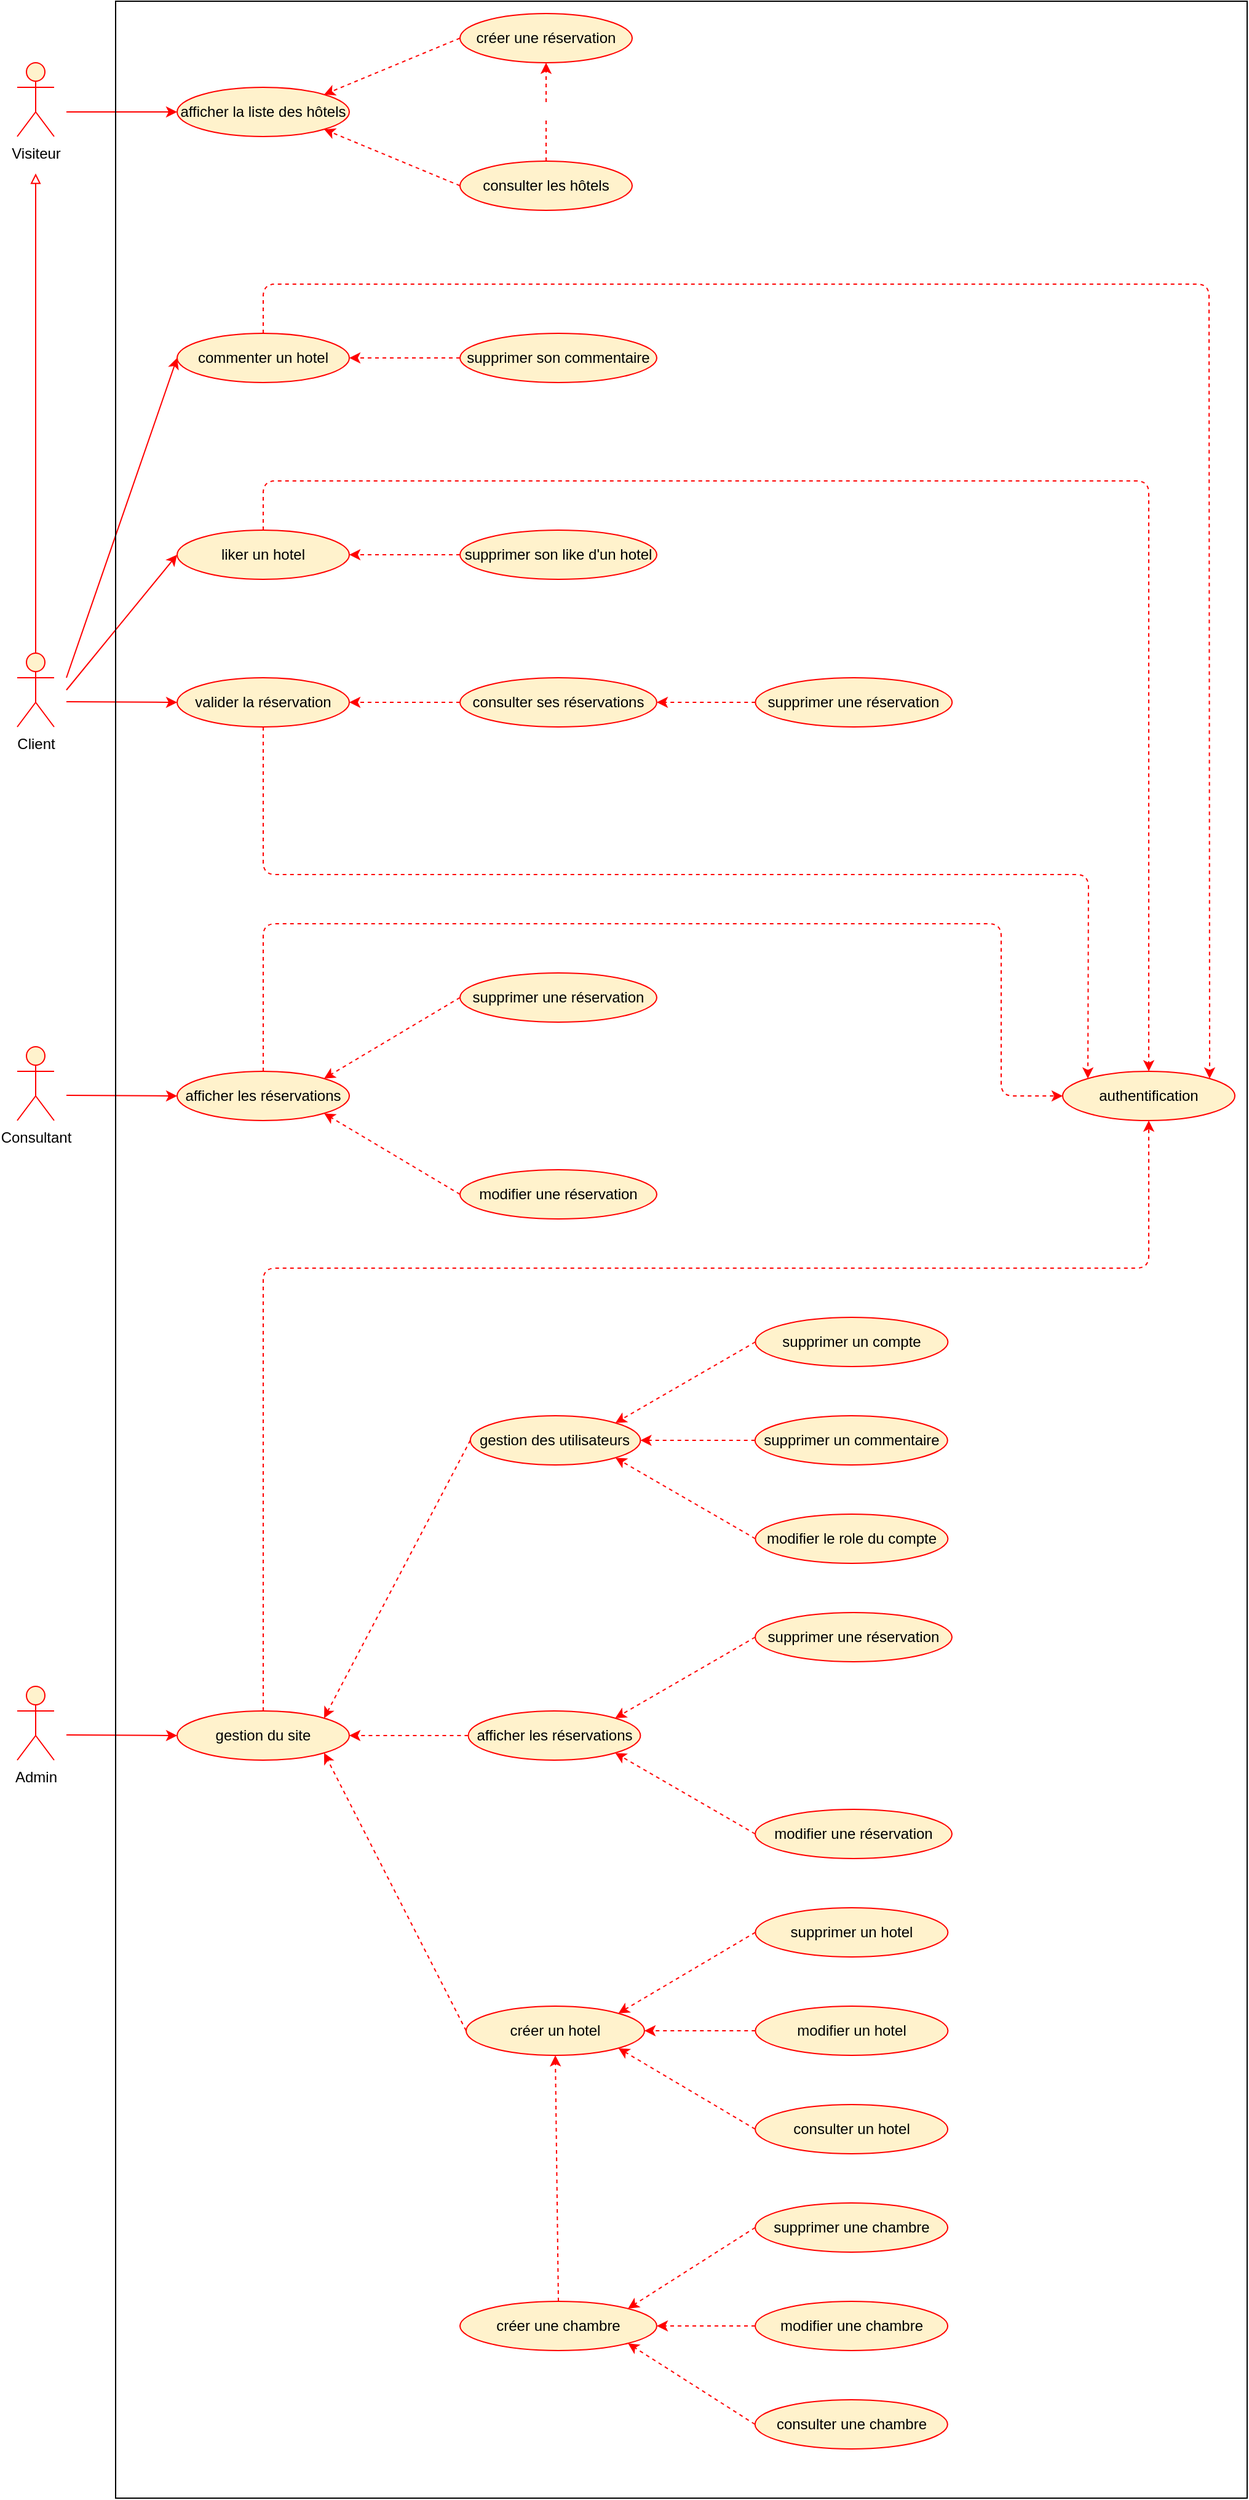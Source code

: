 <mxfile>
    <diagram id="3Ep8cOLKTp2xV2-i5Mx_" name="Page-1">
        <mxGraphModel dx="1431" dy="668" grid="1" gridSize="10" guides="1" tooltips="1" connect="1" arrows="1" fold="1" page="1" pageScale="1" pageWidth="850" pageHeight="1100" math="0" shadow="0">
            <root>
                <mxCell id="0"/>
                <mxCell id="1" parent="0"/>
                <mxCell id="2" value="" style="edgeStyle=none;html=1;strokeColor=#FF0000;fontSize=11;fontColor=#FFFFFF;endArrow=classic;endFill=1;entryX=0;entryY=0.5;entryDx=0;entryDy=0;" parent="1" target="10" edge="1">
                    <mxGeometry relative="1" as="geometry">
                        <mxPoint x="80" y="100" as="sourcePoint"/>
                        <mxPoint x="150" y="110" as="targetPoint"/>
                    </mxGeometry>
                </mxCell>
                <mxCell id="3" value="Visiteur" style="shape=umlActor;verticalLabelPosition=bottom;verticalAlign=top;html=1;outlineConnect=0;fillColor=#fff2cc;strokeColor=#FF0000;" parent="1" vertex="1">
                    <mxGeometry x="40" y="60" width="30" height="60" as="geometry"/>
                </mxCell>
                <mxCell id="4" value="Consultant" style="shape=umlActor;verticalLabelPosition=bottom;verticalAlign=top;html=1;outlineConnect=0;fillColor=#fff2cc;strokeColor=#FF0000;" parent="1" vertex="1">
                    <mxGeometry x="40" y="860" width="30" height="60" as="geometry"/>
                </mxCell>
                <mxCell id="5" style="edgeStyle=none;html=1;strokeColor=#FF0000;fontSize=11;fontColor=#FFFFFF;endArrow=block;endFill=0;" parent="1" source="6" edge="1">
                    <mxGeometry relative="1" as="geometry">
                        <mxPoint x="55" y="150" as="targetPoint"/>
                    </mxGeometry>
                </mxCell>
                <mxCell id="6" value="Client" style="shape=umlActor;verticalLabelPosition=bottom;verticalAlign=top;html=1;outlineConnect=0;fillColor=#fff2cc;strokeColor=#FF0000;strokeWidth=1;" parent="1" vertex="1">
                    <mxGeometry x="40" y="540" width="30" height="60" as="geometry"/>
                </mxCell>
                <mxCell id="7" value="Admin" style="shape=umlActor;verticalLabelPosition=bottom;verticalAlign=top;html=1;outlineConnect=0;fillColor=#fff2cc;strokeColor=#FF0000;" parent="1" vertex="1">
                    <mxGeometry x="40" y="1380" width="30" height="60" as="geometry"/>
                </mxCell>
                <mxCell id="8" value="consulter les hôtels" style="ellipse;whiteSpace=wrap;html=1;strokeColor=#FF0000;fillColor=#fff2cc;fontColor=#000000;" parent="1" vertex="1">
                    <mxGeometry x="400" y="140" width="140" height="40" as="geometry"/>
                </mxCell>
                <mxCell id="9" value="créer une réservation" style="ellipse;whiteSpace=wrap;html=1;strokeColor=#FF0000;fillColor=#fff2cc;fontColor=#000000;" parent="1" vertex="1">
                    <mxGeometry x="400" y="20" width="140" height="40" as="geometry"/>
                </mxCell>
                <mxCell id="10" value="afficher la liste des hôtels" style="ellipse;whiteSpace=wrap;html=1;strokeColor=#FF0000;fillColor=#fff2cc;fontColor=#000000;" parent="1" vertex="1">
                    <mxGeometry x="170" y="80" width="140" height="40" as="geometry"/>
                </mxCell>
                <mxCell id="11" value="valider la réservation" style="ellipse;whiteSpace=wrap;html=1;strokeColor=#FF0000;fillColor=#fff2cc;fontColor=#000000;" parent="1" vertex="1">
                    <mxGeometry x="170" y="560" width="140" height="40" as="geometry"/>
                </mxCell>
                <mxCell id="12" value="&lt;span style=&quot;color: rgb(255, 255, 255);&quot;&gt;extend&lt;/span&gt;" style="edgeStyle=none;html=1;fontSize=11;fontColor=#000000;dashed=1;strokeColor=#FF0000;entryX=1;entryY=0;entryDx=0;entryDy=0;exitX=0;exitY=0.5;exitDx=0;exitDy=0;" parent="1" source="9" target="10" edge="1">
                    <mxGeometry x="-0.074" y="-23" relative="1" as="geometry">
                        <mxPoint x="300" y="30" as="sourcePoint"/>
                        <mxPoint x="340" y="90" as="targetPoint"/>
                        <Array as="points"/>
                        <mxPoint as="offset"/>
                    </mxGeometry>
                </mxCell>
                <mxCell id="13" value="&lt;span style=&quot;color: rgb(255, 255, 255);&quot;&gt;extend&lt;/span&gt;" style="edgeStyle=none;html=1;fontSize=11;fontColor=#000000;dashed=1;strokeColor=#FF0000;entryX=1;entryY=1;entryDx=0;entryDy=0;exitX=0;exitY=0.5;exitDx=0;exitDy=0;" parent="1" source="8" target="10" edge="1">
                    <mxGeometry x="-0.138" y="32" relative="1" as="geometry">
                        <mxPoint x="310" y="170" as="sourcePoint"/>
                        <mxPoint x="360" y="87.09" as="targetPoint"/>
                        <Array as="points"/>
                        <mxPoint as="offset"/>
                    </mxGeometry>
                </mxCell>
                <mxCell id="14" value="supprimer une réservation" style="ellipse;whiteSpace=wrap;html=1;strokeColor=#FF0000;fillColor=#fff2cc;fontColor=#000000;" parent="1" vertex="1">
                    <mxGeometry x="640.14" y="560" width="160" height="40" as="geometry"/>
                </mxCell>
                <mxCell id="15" value="afficher les réservations" style="ellipse;whiteSpace=wrap;html=1;strokeColor=#FF0000;fillColor=#fff2cc;fontColor=#000000;" parent="1" vertex="1">
                    <mxGeometry x="170" y="880" width="140" height="40" as="geometry"/>
                </mxCell>
                <mxCell id="16" value="&lt;span style=&quot;color: rgb(255, 255, 255);&quot;&gt;extend&lt;/span&gt;" style="edgeStyle=none;html=1;fontSize=11;fontColor=#000000;dashed=1;strokeColor=#FF0000;entryX=0.5;entryY=1;entryDx=0;entryDy=0;exitX=0.5;exitY=0;exitDx=0;exitDy=0;" parent="1" source="8" target="9" edge="1">
                    <mxGeometry y="10" relative="1" as="geometry">
                        <mxPoint x="424.995" y="120.003" as="sourcePoint"/>
                        <mxPoint x="505.62" y="147.09" as="targetPoint"/>
                        <Array as="points"/>
                        <mxPoint as="offset"/>
                    </mxGeometry>
                </mxCell>
                <mxCell id="17" value="&lt;span style=&quot;color: rgb(255, 255, 255);&quot;&gt;include&lt;/span&gt;" style="edgeStyle=none;html=1;fontSize=11;fontColor=#000000;dashed=1;strokeColor=#FF0000;exitX=0.5;exitY=1;exitDx=0;exitDy=0;entryX=0;entryY=0;entryDx=0;entryDy=0;" parent="1" source="11" target="22" edge="1">
                    <mxGeometry x="0.087" y="20" relative="1" as="geometry">
                        <mxPoint x="240" y="520" as="sourcePoint"/>
                        <mxPoint x="730" y="830" as="targetPoint"/>
                        <Array as="points">
                            <mxPoint x="240" y="720"/>
                            <mxPoint x="440" y="720"/>
                            <mxPoint x="640" y="720"/>
                            <mxPoint x="911" y="720"/>
                        </Array>
                        <mxPoint as="offset"/>
                    </mxGeometry>
                </mxCell>
                <mxCell id="19" value="" style="edgeStyle=none;html=1;strokeColor=#FF0000;fontSize=11;fontColor=#FFFFFF;endArrow=classic;endFill=1;entryX=0;entryY=0.5;entryDx=0;entryDy=0;" parent="1" target="11" edge="1">
                    <mxGeometry relative="1" as="geometry">
                        <mxPoint x="80" y="579.5" as="sourcePoint"/>
                        <mxPoint x="140" y="580" as="targetPoint"/>
                    </mxGeometry>
                </mxCell>
                <mxCell id="20" value="" style="edgeStyle=none;html=1;strokeColor=#FF0000;fontSize=11;fontColor=#FFFFFF;endArrow=classic;endFill=1;entryX=0;entryY=0.5;entryDx=0;entryDy=0;" parent="1" target="15" edge="1">
                    <mxGeometry relative="1" as="geometry">
                        <mxPoint x="80" y="899.5" as="sourcePoint"/>
                        <mxPoint x="160" y="899.5" as="targetPoint"/>
                    </mxGeometry>
                </mxCell>
                <mxCell id="21" value="" style="edgeStyle=none;html=1;strokeColor=#FF0000;fontSize=11;fontColor=#FFFFFF;endArrow=classic;endFill=1;entryX=0;entryY=0.5;entryDx=0;entryDy=0;" parent="1" target="29" edge="1">
                    <mxGeometry relative="1" as="geometry">
                        <mxPoint x="80" y="1419.5" as="sourcePoint"/>
                        <mxPoint x="170" y="1420" as="targetPoint"/>
                    </mxGeometry>
                </mxCell>
                <mxCell id="22" value="authentification" style="ellipse;whiteSpace=wrap;html=1;strokeColor=#FF0000;fillColor=#fff2cc;fontColor=#000000;" parent="1" vertex="1">
                    <mxGeometry x="890" y="880" width="140" height="40" as="geometry"/>
                </mxCell>
                <mxCell id="23" value="&lt;span style=&quot;color: rgb(255, 255, 255);&quot;&gt;include&lt;/span&gt;" style="edgeStyle=none;html=1;fontSize=11;fontColor=#000000;dashed=1;strokeColor=#FF0000;exitX=0.5;exitY=0;exitDx=0;exitDy=0;entryX=0;entryY=0.5;entryDx=0;entryDy=0;" parent="1" source="15" target="22" edge="1">
                    <mxGeometry x="0.143" y="20" relative="1" as="geometry">
                        <mxPoint x="240" y="760" as="sourcePoint"/>
                        <mxPoint x="760" y="640" as="targetPoint"/>
                        <Array as="points">
                            <mxPoint x="240" y="760"/>
                            <mxPoint x="490" y="760"/>
                            <mxPoint x="600" y="760"/>
                            <mxPoint x="840" y="760"/>
                            <mxPoint x="840" y="900"/>
                        </Array>
                        <mxPoint as="offset"/>
                    </mxGeometry>
                </mxCell>
                <mxCell id="29" value="gestion du site" style="ellipse;whiteSpace=wrap;html=1;strokeColor=#FF0000;fillColor=#fff2cc;fontColor=#000000;" parent="1" vertex="1">
                    <mxGeometry x="170" y="1400" width="140" height="40" as="geometry"/>
                </mxCell>
                <mxCell id="31" value="&lt;span style=&quot;color: rgb(255, 255, 255);&quot;&gt;include&lt;/span&gt;" style="edgeStyle=none;html=1;fontSize=11;fontColor=#000000;dashed=1;strokeColor=#FF0000;entryX=0.5;entryY=1;entryDx=0;entryDy=0;exitX=0.5;exitY=0;exitDx=0;exitDy=0;" parent="1" source="29" target="22" edge="1">
                    <mxGeometry x="0.267" y="20" relative="1" as="geometry">
                        <mxPoint x="240" y="1040" as="sourcePoint"/>
                        <mxPoint x="240" y="1060" as="targetPoint"/>
                        <Array as="points">
                            <mxPoint x="240" y="1040"/>
                            <mxPoint x="960" y="1040"/>
                        </Array>
                        <mxPoint as="offset"/>
                    </mxGeometry>
                </mxCell>
                <mxCell id="32" value="gestion des utilisateurs" style="ellipse;whiteSpace=wrap;html=1;strokeColor=#FF0000;fillColor=#fff2cc;fontColor=#000000;" parent="1" vertex="1">
                    <mxGeometry x="408.38" y="1160" width="138.33" height="40" as="geometry"/>
                </mxCell>
                <mxCell id="35" value="&lt;span style=&quot;color: rgb(255, 255, 255);&quot;&gt;extend&lt;/span&gt;" style="edgeStyle=none;html=1;fontSize=11;fontColor=#000000;dashed=1;strokeColor=#FF0000;exitX=0;exitY=0.5;exitDx=0;exitDy=0;entryX=1;entryY=0;entryDx=0;entryDy=0;" parent="1" source="32" target="29" edge="1">
                    <mxGeometry x="0.016" y="-32" relative="1" as="geometry">
                        <mxPoint x="289.497" y="1434.142" as="sourcePoint"/>
                        <mxPoint x="240" y="1520" as="targetPoint"/>
                        <Array as="points"/>
                        <mxPoint as="offset"/>
                    </mxGeometry>
                </mxCell>
                <mxCell id="39" value="&lt;span style=&quot;color: rgb(255, 255, 255);&quot;&gt;extend&lt;/span&gt;" style="edgeStyle=none;html=1;fontSize=11;fontColor=#000000;dashed=1;strokeColor=#FF0000;entryX=1;entryY=0.5;entryDx=0;entryDy=0;exitX=0;exitY=0.5;exitDx=0;exitDy=0;" parent="1" source="14" target="40" edge="1">
                    <mxGeometry x="0.276" y="-26" relative="1" as="geometry">
                        <mxPoint x="370.5" y="497.07" as="sourcePoint"/>
                        <mxPoint x="259.997" y="542.928" as="targetPoint"/>
                        <Array as="points"/>
                        <mxPoint x="-1" as="offset"/>
                    </mxGeometry>
                </mxCell>
                <mxCell id="40" value="consulter ses réservations" style="ellipse;whiteSpace=wrap;html=1;strokeColor=#FF0000;fillColor=#fff2cc;fontColor=#000000;" parent="1" vertex="1">
                    <mxGeometry x="400" y="560" width="160" height="40" as="geometry"/>
                </mxCell>
                <mxCell id="41" value="&lt;span style=&quot;color: rgb(255, 255, 255);&quot;&gt;extend&lt;/span&gt;" style="edgeStyle=none;html=1;fontSize=11;fontColor=#000000;dashed=1;strokeColor=#FF0000;entryX=1;entryY=0.5;entryDx=0;entryDy=0;exitX=0;exitY=0.5;exitDx=0;exitDy=0;" parent="1" source="40" target="11" edge="1">
                    <mxGeometry x="0.1" y="12" relative="1" as="geometry">
                        <mxPoint x="371.17" y="557.07" as="sourcePoint"/>
                        <mxPoint x="289.998" y="625.81" as="targetPoint"/>
                        <Array as="points"/>
                        <mxPoint as="offset"/>
                    </mxGeometry>
                </mxCell>
                <mxCell id="43" value="supprimer une réservation" style="ellipse;whiteSpace=wrap;html=1;strokeColor=#FF0000;fillColor=#fff2cc;fontColor=#000000;" parent="1" vertex="1">
                    <mxGeometry x="400.0" y="800" width="160" height="40" as="geometry"/>
                </mxCell>
                <mxCell id="44" value="modifier une réservation" style="ellipse;whiteSpace=wrap;html=1;strokeColor=#FF0000;fillColor=#fff2cc;fontColor=#000000;" parent="1" vertex="1">
                    <mxGeometry x="400.0" y="960" width="160" height="40" as="geometry"/>
                </mxCell>
                <mxCell id="45" value="&lt;span style=&quot;color: rgb(255, 255, 255);&quot;&gt;extend&lt;/span&gt;" style="edgeStyle=none;html=1;fontSize=11;fontColor=#000000;dashed=1;strokeColor=#FF0000;exitX=0;exitY=0.5;exitDx=0;exitDy=0;entryX=1;entryY=1;entryDx=0;entryDy=0;" parent="1" source="44" target="15" edge="1">
                    <mxGeometry x="0.302" y="27" relative="1" as="geometry">
                        <mxPoint x="150.5" y="965.86" as="sourcePoint"/>
                        <mxPoint x="293.503" y="914.236" as="targetPoint"/>
                        <Array as="points"/>
                        <mxPoint as="offset"/>
                    </mxGeometry>
                </mxCell>
                <mxCell id="46" value="&lt;span style=&quot;color: rgb(255, 255, 255);&quot;&gt;extend&lt;/span&gt;" style="edgeStyle=none;html=1;fontSize=11;fontColor=#000000;dashed=1;strokeColor=#FF0000;exitX=0;exitY=0.5;exitDx=0;exitDy=0;entryX=1;entryY=0;entryDx=0;entryDy=0;" parent="1" source="43" target="15" edge="1">
                    <mxGeometry x="0.302" y="-27" relative="1" as="geometry">
                        <mxPoint x="130.5" y="817.07" as="sourcePoint"/>
                        <mxPoint x="293.503" y="885.764" as="targetPoint"/>
                        <Array as="points"/>
                        <mxPoint as="offset"/>
                    </mxGeometry>
                </mxCell>
                <mxCell id="47" value="afficher les réservations" style="ellipse;whiteSpace=wrap;html=1;strokeColor=#FF0000;fillColor=#fff2cc;fontColor=#000000;" parent="1" vertex="1">
                    <mxGeometry x="406.71" y="1400" width="140" height="40" as="geometry"/>
                </mxCell>
                <mxCell id="50" value="supprimer une réservation" style="ellipse;whiteSpace=wrap;html=1;strokeColor=#FF0000;fillColor=#fff2cc;fontColor=#000000;" parent="1" vertex="1">
                    <mxGeometry x="640" y="1320" width="160" height="40" as="geometry"/>
                </mxCell>
                <mxCell id="51" value="modifier une réservation" style="ellipse;whiteSpace=wrap;html=1;strokeColor=#FF0000;fillColor=#fff2cc;fontColor=#000000;" parent="1" vertex="1">
                    <mxGeometry x="640" y="1480" width="160" height="40" as="geometry"/>
                </mxCell>
                <mxCell id="52" value="&lt;span style=&quot;color: rgb(255, 255, 255);&quot;&gt;extend&lt;/span&gt;" style="edgeStyle=none;html=1;fontSize=11;fontColor=#000000;dashed=1;strokeColor=#FF0000;exitX=0;exitY=0.5;exitDx=0;exitDy=0;entryX=1;entryY=1;entryDx=0;entryDy=0;" parent="1" source="51" target="47" edge="1">
                    <mxGeometry x="0.258" y="25" relative="1" as="geometry">
                        <mxPoint x="390.5" y="1485.86" as="sourcePoint"/>
                        <mxPoint x="533.744" y="1434.175" as="targetPoint"/>
                        <Array as="points"/>
                        <mxPoint as="offset"/>
                    </mxGeometry>
                </mxCell>
                <mxCell id="53" value="&lt;span style=&quot;color: rgb(255, 255, 255);&quot;&gt;extend&lt;/span&gt;" style="edgeStyle=none;html=1;fontSize=11;fontColor=#000000;dashed=1;strokeColor=#FF0000;exitX=0;exitY=0.5;exitDx=0;exitDy=0;entryX=1;entryY=0;entryDx=0;entryDy=0;" parent="1" source="50" target="47" edge="1">
                    <mxGeometry x="0.258" y="-25" relative="1" as="geometry">
                        <mxPoint x="370.5" y="1337.07" as="sourcePoint"/>
                        <mxPoint x="533.744" y="1405.825" as="targetPoint"/>
                        <Array as="points"/>
                        <mxPoint as="offset"/>
                    </mxGeometry>
                </mxCell>
                <mxCell id="54" value="&lt;span style=&quot;color: rgb(255, 255, 255);&quot;&gt;extend&lt;/span&gt;" style="edgeStyle=none;html=1;fontSize=11;fontColor=#000000;dashed=1;strokeColor=#FF0000;exitX=0;exitY=0.5;exitDx=0;exitDy=0;entryX=1;entryY=0.5;entryDx=0;entryDy=0;" parent="1" source="47" target="29" edge="1">
                    <mxGeometry x="-0.034" y="-30" relative="1" as="geometry">
                        <mxPoint x="365.0" y="1350" as="sourcePoint"/>
                        <mxPoint x="270.0" y="1350" as="targetPoint"/>
                        <Array as="points"/>
                        <mxPoint as="offset"/>
                    </mxGeometry>
                </mxCell>
                <mxCell id="55" value="supprimer un compte" style="ellipse;whiteSpace=wrap;html=1;strokeColor=#FF0000;fillColor=#fff2cc;fontColor=#000000;" parent="1" vertex="1">
                    <mxGeometry x="640.14" y="1080" width="156.57" height="40" as="geometry"/>
                </mxCell>
                <mxCell id="56" value="modifier le role du compte" style="ellipse;whiteSpace=wrap;html=1;strokeColor=#FF0000;fillColor=#fff2cc;fontColor=#000000;" parent="1" vertex="1">
                    <mxGeometry x="640.14" y="1240" width="156.57" height="40" as="geometry"/>
                </mxCell>
                <mxCell id="57" value="&lt;span style=&quot;color: rgb(255, 255, 255);&quot;&gt;extend&lt;/span&gt;" style="edgeStyle=none;html=1;fontSize=11;fontColor=#000000;dashed=1;strokeColor=#FF0000;exitX=0;exitY=0.5;exitDx=0;exitDy=0;entryX=1;entryY=1;entryDx=0;entryDy=0;" parent="1" source="56" target="32" edge="1">
                    <mxGeometry x="0.207" y="23" relative="1" as="geometry">
                        <mxPoint x="390.64" y="1235.86" as="sourcePoint"/>
                        <mxPoint x="533.71" y="1184" as="targetPoint"/>
                        <Array as="points"/>
                        <mxPoint x="1" as="offset"/>
                    </mxGeometry>
                </mxCell>
                <mxCell id="58" value="&lt;span style=&quot;color: rgb(255, 255, 255);&quot;&gt;extend&lt;/span&gt;" style="edgeStyle=none;html=1;fontSize=11;fontColor=#000000;dashed=1;strokeColor=#FF0000;exitX=0;exitY=0.5;exitDx=0;exitDy=0;entryX=1;entryY=0;entryDx=0;entryDy=0;" parent="1" source="55" target="32" edge="1">
                    <mxGeometry x="0.207" y="-23" relative="1" as="geometry">
                        <mxPoint x="370.64" y="1087.07" as="sourcePoint"/>
                        <mxPoint x="533.806" y="1155.805" as="targetPoint"/>
                        <Array as="points"/>
                        <mxPoint x="1" as="offset"/>
                    </mxGeometry>
                </mxCell>
                <mxCell id="60" value="créer un hotel" style="ellipse;whiteSpace=wrap;html=1;strokeColor=#FF0000;fillColor=#fff2cc;fontColor=#000000;" parent="1" vertex="1">
                    <mxGeometry x="405" y="1640" width="145" height="40" as="geometry"/>
                </mxCell>
                <mxCell id="61" value="supprimer un hotel" style="ellipse;whiteSpace=wrap;html=1;strokeColor=#FF0000;fillColor=#fff2cc;fontColor=#000000;" parent="1" vertex="1">
                    <mxGeometry x="640.14" y="1560" width="156.57" height="40" as="geometry"/>
                </mxCell>
                <mxCell id="62" value="consulter un hotel" style="ellipse;whiteSpace=wrap;html=1;strokeColor=#FF0000;fillColor=#fff2cc;fontColor=#000000;" parent="1" vertex="1">
                    <mxGeometry x="640" y="1720" width="156.57" height="40" as="geometry"/>
                </mxCell>
                <mxCell id="63" value="&lt;span style=&quot;color: rgb(255, 255, 255);&quot;&gt;extend&lt;/span&gt;" style="edgeStyle=none;html=1;fontSize=11;fontColor=#000000;dashed=1;strokeColor=#FF0000;exitX=0;exitY=0.5;exitDx=0;exitDy=0;entryX=1;entryY=1;entryDx=0;entryDy=0;" parent="1" source="62" target="60" edge="1">
                    <mxGeometry x="0.183" y="22" relative="1" as="geometry">
                        <mxPoint x="387.26" y="1715.86" as="sourcePoint"/>
                        <mxPoint x="530.33" y="1664" as="targetPoint"/>
                        <Array as="points"/>
                        <mxPoint x="1" as="offset"/>
                    </mxGeometry>
                </mxCell>
                <mxCell id="64" value="&lt;span style=&quot;color: rgb(255, 255, 255);&quot;&gt;extend&lt;/span&gt;" style="edgeStyle=none;html=1;fontSize=11;fontColor=#000000;dashed=1;strokeColor=#FF0000;exitX=0;exitY=0.5;exitDx=0;exitDy=0;entryX=1;entryY=0;entryDx=0;entryDy=0;" parent="1" source="61" target="60" edge="1">
                    <mxGeometry x="0.184" y="-22" relative="1" as="geometry">
                        <mxPoint x="367.26" y="1567.07" as="sourcePoint"/>
                        <mxPoint x="530.426" y="1635.805" as="targetPoint"/>
                        <Array as="points"/>
                        <mxPoint as="offset"/>
                    </mxGeometry>
                </mxCell>
                <mxCell id="65" value="&lt;span style=&quot;color: rgb(255, 255, 255);&quot;&gt;extend&lt;/span&gt;" style="edgeStyle=none;html=1;fontSize=11;fontColor=#000000;dashed=1;strokeColor=#FF0000;exitX=0;exitY=0.5;exitDx=0;exitDy=0;entryX=1;entryY=1;entryDx=0;entryDy=0;" parent="1" source="60" target="29" edge="1">
                    <mxGeometry x="0.007" y="30" relative="1" as="geometry">
                        <mxPoint x="348.88" y="1510" as="sourcePoint"/>
                        <mxPoint x="229.997" y="1735.858" as="targetPoint"/>
                        <Array as="points"/>
                        <mxPoint as="offset"/>
                    </mxGeometry>
                </mxCell>
                <mxCell id="66" value="modifier un hotel" style="ellipse;whiteSpace=wrap;html=1;strokeColor=#FF0000;fillColor=#fff2cc;fontColor=#000000;" parent="1" vertex="1">
                    <mxGeometry x="640.14" y="1640" width="156.57" height="40" as="geometry"/>
                </mxCell>
                <mxCell id="67" value="&lt;span style=&quot;color: rgb(255, 255, 255);&quot;&gt;extend&lt;/span&gt;" style="edgeStyle=none;html=1;fontSize=11;fontColor=#000000;dashed=1;strokeColor=#FF0000;exitX=0;exitY=0.5;exitDx=0;exitDy=0;entryX=1;entryY=0.5;entryDx=0;entryDy=0;" parent="1" source="66" target="60" edge="1">
                    <mxGeometry x="-0.171" y="-20" relative="1" as="geometry">
                        <mxPoint x="370.64" y="1647.07" as="sourcePoint"/>
                        <mxPoint x="526.12" y="1725.762" as="targetPoint"/>
                        <Array as="points"/>
                        <mxPoint as="offset"/>
                    </mxGeometry>
                </mxCell>
                <mxCell id="68" value="créer une chambre" style="ellipse;whiteSpace=wrap;html=1;strokeColor=#FF0000;fillColor=#fff2cc;fontColor=#000000;" parent="1" vertex="1">
                    <mxGeometry x="400" y="1880" width="160" height="40" as="geometry"/>
                </mxCell>
                <mxCell id="69" value="supprimer une chambre" style="ellipse;whiteSpace=wrap;html=1;strokeColor=#FF0000;fillColor=#fff2cc;fontColor=#000000;" parent="1" vertex="1">
                    <mxGeometry x="640" y="1800" width="156.57" height="40" as="geometry"/>
                </mxCell>
                <mxCell id="70" value="consulter une chambre" style="ellipse;whiteSpace=wrap;html=1;strokeColor=#FF0000;fillColor=#fff2cc;fontColor=#000000;" parent="1" vertex="1">
                    <mxGeometry x="639.86" y="1960" width="156.57" height="40" as="geometry"/>
                </mxCell>
                <mxCell id="71" value="&lt;span style=&quot;color: rgb(255, 255, 255);&quot;&gt;extend&lt;/span&gt;" style="edgeStyle=none;html=1;fontSize=11;fontColor=#000000;dashed=1;strokeColor=#FF0000;exitX=0;exitY=0.5;exitDx=0;exitDy=0;entryX=1;entryY=1;entryDx=0;entryDy=0;" parent="1" source="70" target="68" edge="1">
                    <mxGeometry x="0.183" y="22" relative="1" as="geometry">
                        <mxPoint x="387.12" y="1955.86" as="sourcePoint"/>
                        <mxPoint x="530.19" y="1904" as="targetPoint"/>
                        <Array as="points"/>
                        <mxPoint x="1" as="offset"/>
                    </mxGeometry>
                </mxCell>
                <mxCell id="72" value="&lt;span style=&quot;color: rgb(255, 255, 255);&quot;&gt;extend&lt;/span&gt;" style="edgeStyle=none;html=1;fontSize=11;fontColor=#000000;dashed=1;strokeColor=#FF0000;exitX=0;exitY=0.5;exitDx=0;exitDy=0;entryX=1;entryY=0;entryDx=0;entryDy=0;" parent="1" source="69" target="68" edge="1">
                    <mxGeometry x="0.184" y="-22" relative="1" as="geometry">
                        <mxPoint x="367.12" y="1807.07" as="sourcePoint"/>
                        <mxPoint x="530.286" y="1875.805" as="targetPoint"/>
                        <Array as="points"/>
                        <mxPoint as="offset"/>
                    </mxGeometry>
                </mxCell>
                <mxCell id="73" value="modifier une chambre" style="ellipse;whiteSpace=wrap;html=1;strokeColor=#FF0000;fillColor=#fff2cc;fontColor=#000000;" parent="1" vertex="1">
                    <mxGeometry x="640" y="1880" width="156.57" height="40" as="geometry"/>
                </mxCell>
                <mxCell id="74" value="&lt;span style=&quot;color: rgb(255, 255, 255);&quot;&gt;extend&lt;/span&gt;" style="edgeStyle=none;html=1;fontSize=11;fontColor=#000000;dashed=1;strokeColor=#FF0000;exitX=0;exitY=0.5;exitDx=0;exitDy=0;entryX=1;entryY=0.5;entryDx=0;entryDy=0;" parent="1" source="73" target="68" edge="1">
                    <mxGeometry x="-0.174" y="-20" relative="1" as="geometry">
                        <mxPoint x="370.5" y="1887.07" as="sourcePoint"/>
                        <mxPoint x="525.98" y="1965.762" as="targetPoint"/>
                        <Array as="points"/>
                        <mxPoint as="offset"/>
                    </mxGeometry>
                </mxCell>
                <mxCell id="75" value="&lt;span style=&quot;color: rgb(255, 255, 255);&quot;&gt;extend&lt;/span&gt;" style="edgeStyle=none;html=1;fontSize=11;fontColor=#000000;dashed=1;strokeColor=#FF0000;exitX=0.5;exitY=0;exitDx=0;exitDy=0;entryX=0.5;entryY=1;entryDx=0;entryDy=0;" parent="1" source="68" target="60" edge="1">
                    <mxGeometry x="0.183" y="22" relative="1" as="geometry">
                        <mxPoint x="517.26" y="1800" as="sourcePoint"/>
                        <mxPoint x="400.0" y="1734.238" as="targetPoint"/>
                        <Array as="points"/>
                        <mxPoint x="1" as="offset"/>
                    </mxGeometry>
                </mxCell>
                <mxCell id="79" value="commenter un hotel" style="ellipse;whiteSpace=wrap;html=1;strokeColor=#FF0000;fillColor=#fff2cc;fontColor=#000000;" parent="1" vertex="1">
                    <mxGeometry x="170" y="280" width="140" height="40" as="geometry"/>
                </mxCell>
                <mxCell id="80" value="" style="edgeStyle=none;html=1;strokeColor=#FF0000;fontSize=11;fontColor=#FFFFFF;endArrow=classic;endFill=1;entryX=0;entryY=0.5;entryDx=0;entryDy=0;" parent="1" target="79" edge="1">
                    <mxGeometry relative="1" as="geometry">
                        <mxPoint x="80" y="560" as="sourcePoint"/>
                        <mxPoint x="180" y="590" as="targetPoint"/>
                    </mxGeometry>
                </mxCell>
                <mxCell id="81" value="supprimer son commentaire" style="ellipse;whiteSpace=wrap;html=1;strokeColor=#FF0000;fillColor=#fff2cc;fontColor=#000000;" parent="1" vertex="1">
                    <mxGeometry x="400" y="280" width="160" height="40" as="geometry"/>
                </mxCell>
                <mxCell id="84" value="&lt;span style=&quot;color: rgb(255, 255, 255);&quot;&gt;extend&lt;/span&gt;" style="edgeStyle=none;html=1;fontSize=11;fontColor=#000000;dashed=1;strokeColor=#FF0000;entryX=1;entryY=0.5;entryDx=0;entryDy=0;exitX=0;exitY=0.5;exitDx=0;exitDy=0;" parent="1" source="81" target="79" edge="1">
                    <mxGeometry x="-0.138" y="32" relative="1" as="geometry">
                        <mxPoint x="310" y="370" as="sourcePoint"/>
                        <mxPoint x="289.497" y="314.142" as="targetPoint"/>
                        <Array as="points"/>
                        <mxPoint as="offset"/>
                    </mxGeometry>
                </mxCell>
                <mxCell id="86" value="liker un hotel" style="ellipse;whiteSpace=wrap;html=1;strokeColor=#FF0000;fillColor=#fff2cc;fontColor=#000000;" parent="1" vertex="1">
                    <mxGeometry x="170" y="440" width="140" height="40" as="geometry"/>
                </mxCell>
                <mxCell id="87" value="supprimer son like d'un hotel" style="ellipse;whiteSpace=wrap;html=1;strokeColor=#FF0000;fillColor=#fff2cc;fontColor=#000000;" parent="1" vertex="1">
                    <mxGeometry x="400" y="440" width="160" height="40" as="geometry"/>
                </mxCell>
                <mxCell id="88" value="&lt;span style=&quot;color: rgb(255, 255, 255);&quot;&gt;extend&lt;/span&gt;" style="edgeStyle=none;html=1;fontSize=11;fontColor=#000000;dashed=1;strokeColor=#FF0000;entryX=1;entryY=0.5;entryDx=0;entryDy=0;exitX=0;exitY=0.5;exitDx=0;exitDy=0;" parent="1" source="87" target="86" edge="1">
                    <mxGeometry x="0.1" y="12" relative="1" as="geometry">
                        <mxPoint x="400.0" y="459.52" as="sourcePoint"/>
                        <mxPoint x="310.0" y="459.52" as="targetPoint"/>
                        <Array as="points"/>
                        <mxPoint as="offset"/>
                    </mxGeometry>
                </mxCell>
                <mxCell id="89" value="" style="edgeStyle=none;html=1;strokeColor=#FF0000;fontSize=11;fontColor=#FFFFFF;endArrow=classic;endFill=1;entryX=0;entryY=0.5;entryDx=0;entryDy=0;" parent="1" target="86" edge="1">
                    <mxGeometry relative="1" as="geometry">
                        <mxPoint x="80" y="570" as="sourcePoint"/>
                        <mxPoint x="180" y="590" as="targetPoint"/>
                    </mxGeometry>
                </mxCell>
                <mxCell id="90" value="supprimer un commentaire" style="ellipse;whiteSpace=wrap;html=1;strokeColor=#FF0000;fillColor=#fff2cc;fontColor=#000000;" parent="1" vertex="1">
                    <mxGeometry x="639.86" y="1160" width="156.57" height="40" as="geometry"/>
                </mxCell>
                <mxCell id="91" value="&lt;span style=&quot;color: rgb(255, 255, 255);&quot;&gt;extend&lt;/span&gt;" style="edgeStyle=none;html=1;fontSize=11;fontColor=#000000;dashed=1;strokeColor=#FF0000;exitX=0;exitY=0.5;exitDx=0;exitDy=0;entryX=1;entryY=0.5;entryDx=0;entryDy=0;" parent="1" source="90" target="32" edge="1">
                    <mxGeometry x="0.07" y="-20" relative="1" as="geometry">
                        <mxPoint x="650.14" y="1110" as="sourcePoint"/>
                        <mxPoint x="560" y="1180" as="targetPoint"/>
                        <Array as="points"/>
                        <mxPoint as="offset"/>
                    </mxGeometry>
                </mxCell>
                <mxCell id="92" value="&lt;span style=&quot;color: rgb(255, 255, 255);&quot;&gt;include&lt;/span&gt;" style="edgeStyle=none;html=1;fontSize=11;fontColor=#000000;dashed=1;strokeColor=#FF0000;entryX=0.5;entryY=0;entryDx=0;entryDy=0;exitX=0.5;exitY=0;exitDx=0;exitDy=0;" parent="1" source="86" target="22" edge="1">
                    <mxGeometry x="-0.29" y="20" relative="1" as="geometry">
                        <mxPoint x="240" y="400" as="sourcePoint"/>
                        <mxPoint x="1040" y="560.0" as="targetPoint"/>
                        <Array as="points">
                            <mxPoint x="240" y="400"/>
                            <mxPoint x="520" y="400"/>
                            <mxPoint x="720" y="400"/>
                            <mxPoint x="960" y="400"/>
                        </Array>
                        <mxPoint as="offset"/>
                    </mxGeometry>
                </mxCell>
                <mxCell id="93" value="&lt;span style=&quot;color: rgb(255, 255, 255);&quot;&gt;include&lt;/span&gt;" style="edgeStyle=none;html=1;fontSize=11;fontColor=#000000;dashed=1;strokeColor=#FF0000;entryX=1;entryY=0;entryDx=0;entryDy=0;exitX=0.5;exitY=0;exitDx=0;exitDy=0;" parent="1" source="79" target="22" edge="1">
                    <mxGeometry x="-0.374" y="20" relative="1" as="geometry">
                        <mxPoint x="240" y="240" as="sourcePoint"/>
                        <mxPoint x="1040" y="360.0" as="targetPoint"/>
                        <Array as="points">
                            <mxPoint x="240" y="240"/>
                            <mxPoint x="520" y="240"/>
                            <mxPoint x="720" y="240"/>
                            <mxPoint x="1009" y="240"/>
                        </Array>
                        <mxPoint as="offset"/>
                    </mxGeometry>
                </mxCell>
                <mxCell id="96" value="" style="rounded=0;whiteSpace=wrap;html=1;fillColor=none;" vertex="1" parent="1">
                    <mxGeometry x="120" y="10" width="920" height="2030" as="geometry"/>
                </mxCell>
            </root>
        </mxGraphModel>
    </diagram>
</mxfile>